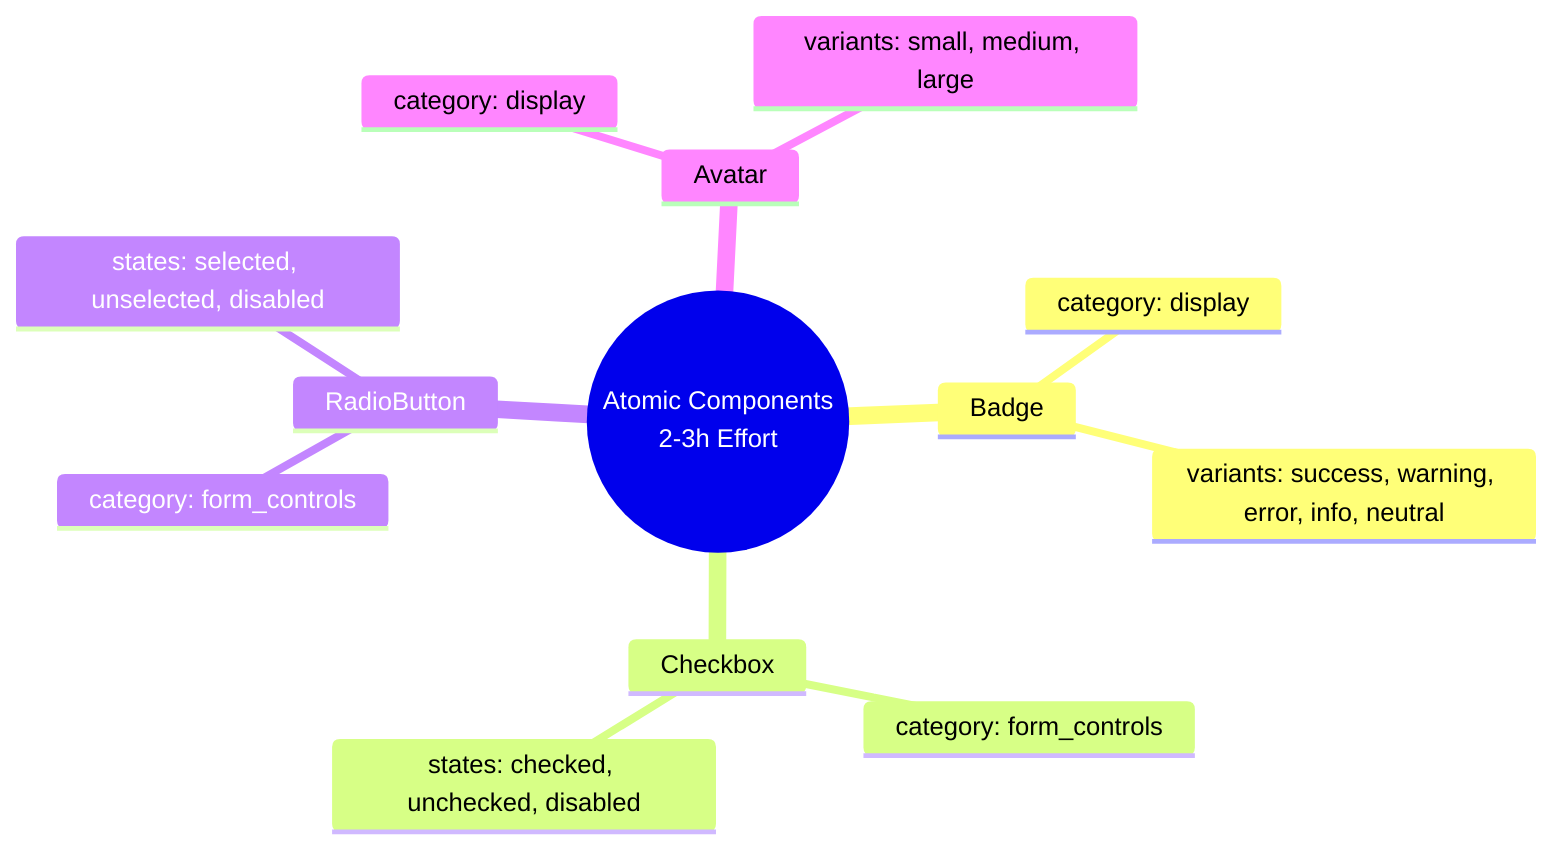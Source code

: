 mindmap
  root((Atomic Components <br/> 2-3h Effort))
    Badge
      category: display
      variants: success, warning, error, info, neutral
    Checkbox
      category: form_controls
      states: checked, unchecked, disabled
    RadioButton
      category: form_controls
      states: selected, unselected, disabled
    Avatar
      category: display
      variants: small, medium, large